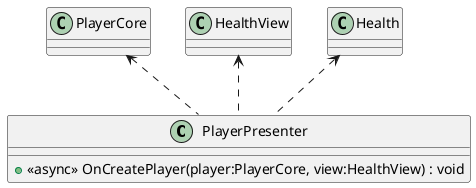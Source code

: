 @startuml
class PlayerPresenter {
    + <<async>> OnCreatePlayer(player:PlayerCore, view:HealthView) : void
}
PlayerCore <.. PlayerPresenter
HealthView <.. PlayerPresenter
Health <.. PlayerPresenter
@enduml
